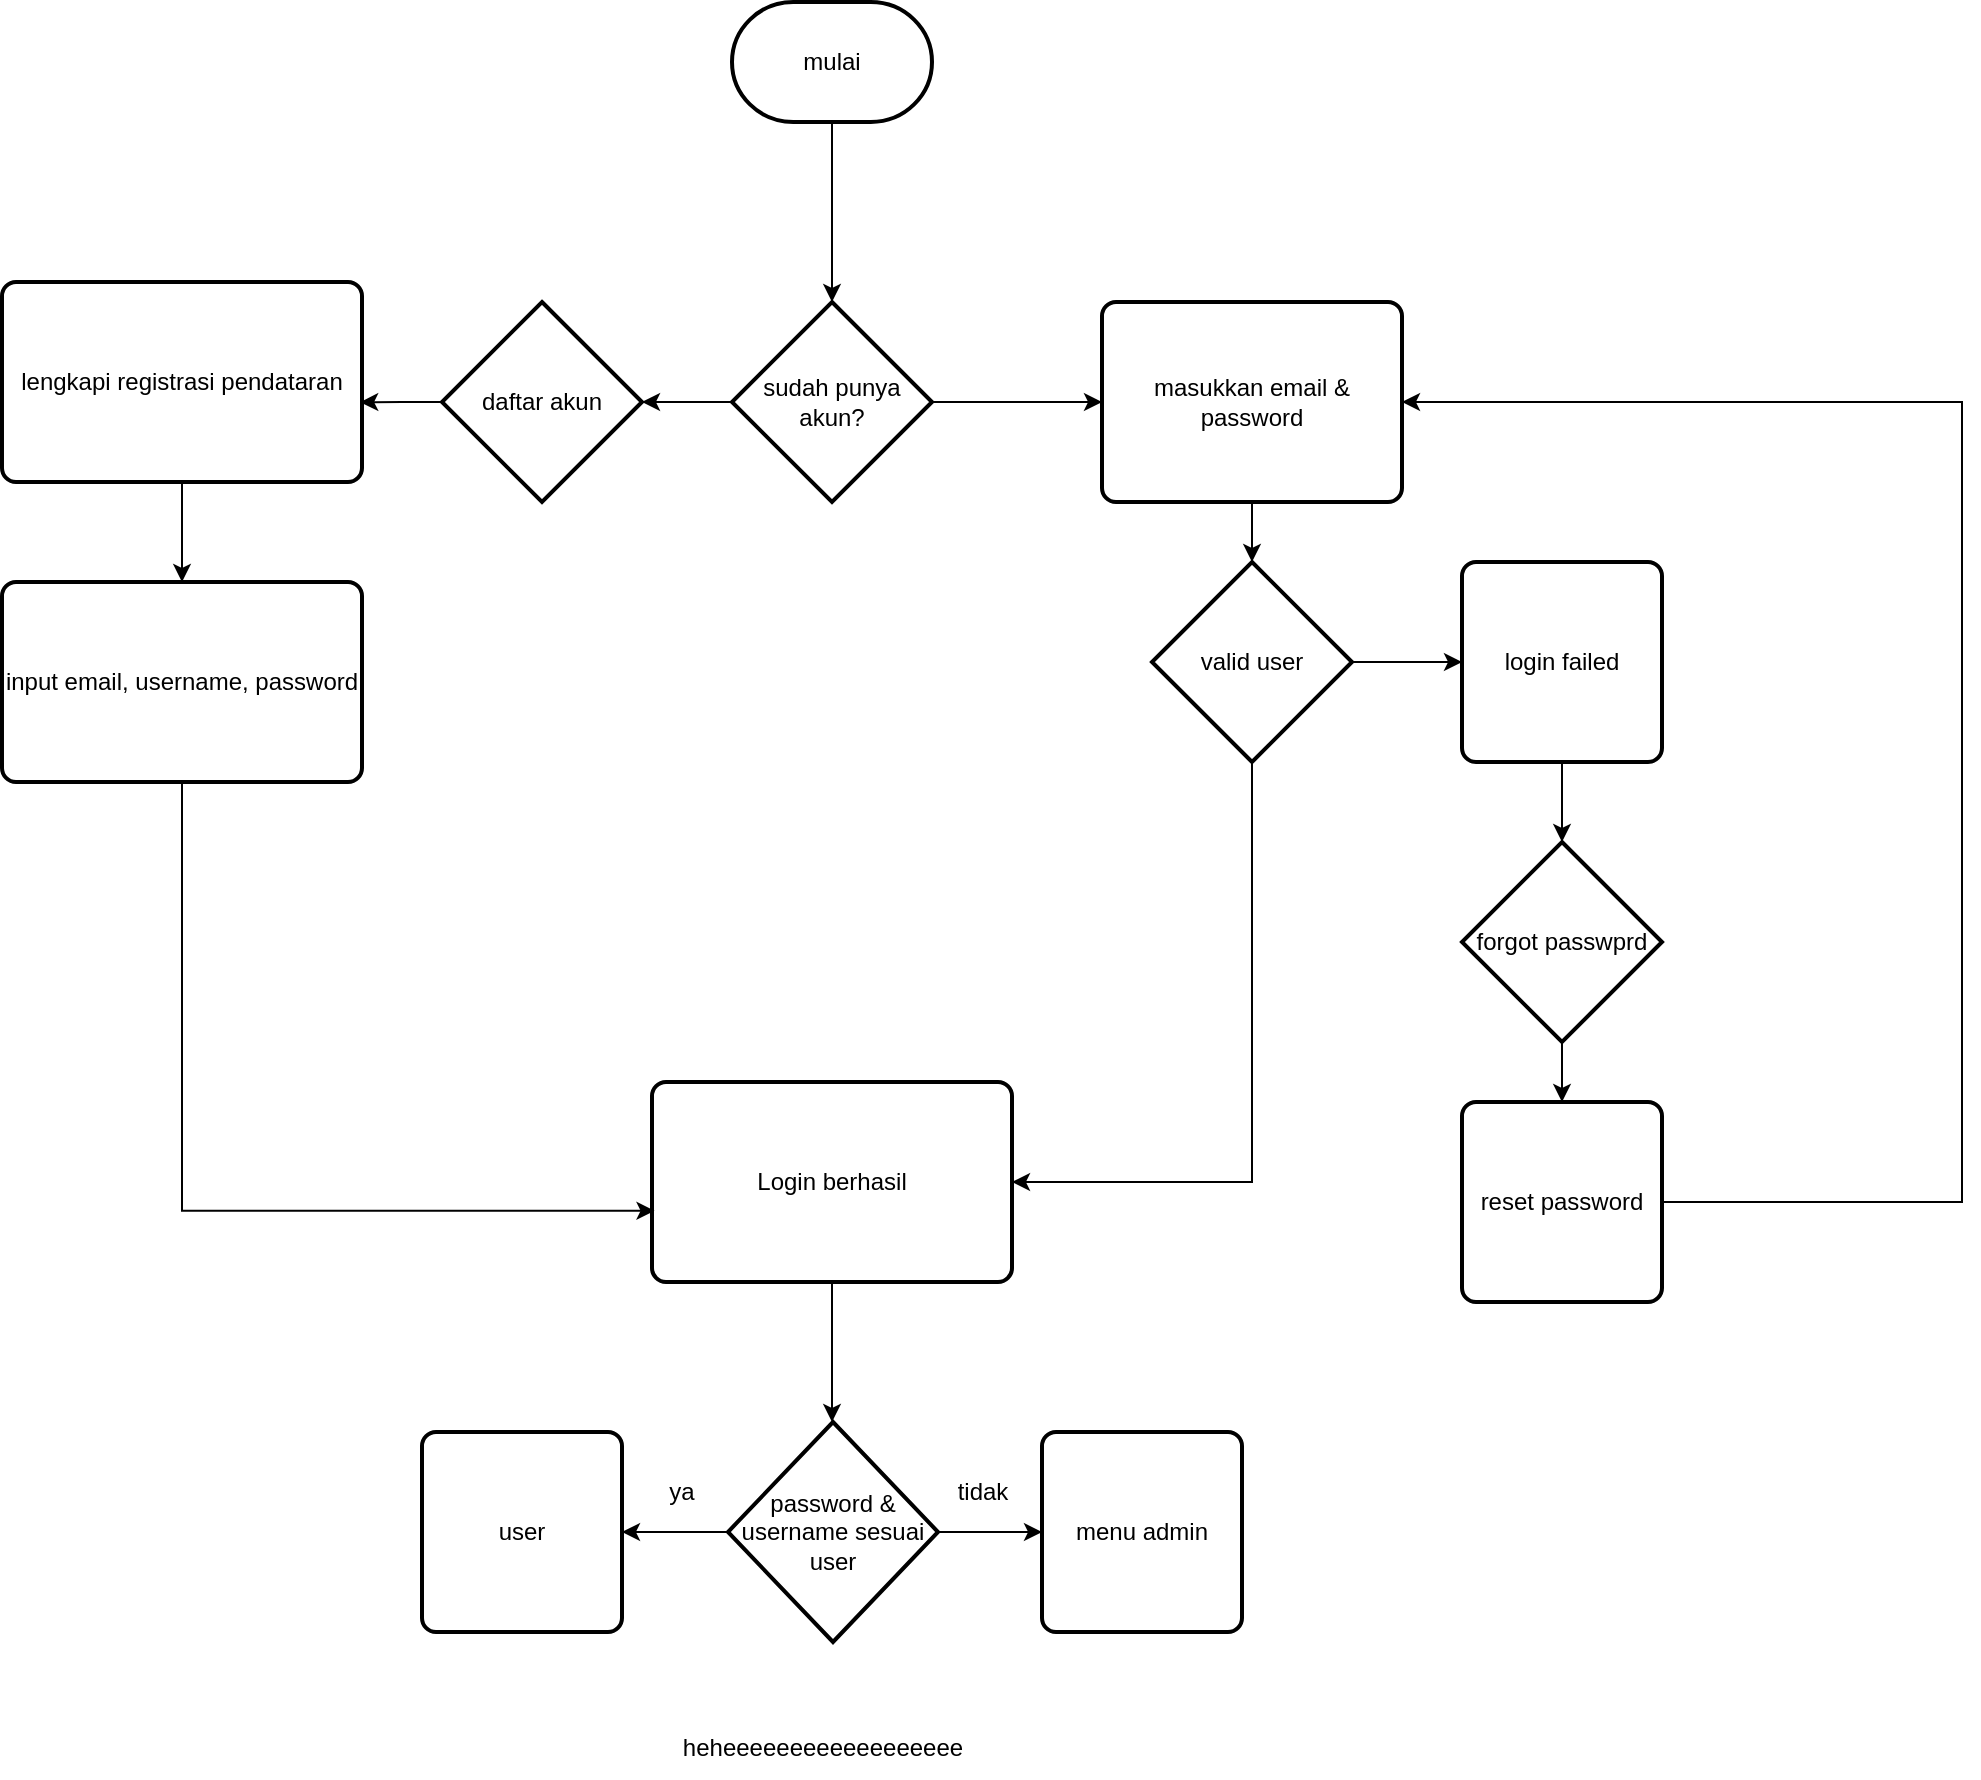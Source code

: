 <mxfile version="22.0.8" type="device">
  <diagram name="Page-1" id="0eEb5xW0O8oonZ0l-c_o">
    <mxGraphModel dx="1508" dy="805" grid="1" gridSize="10" guides="1" tooltips="1" connect="1" arrows="1" fold="1" page="1" pageScale="1" pageWidth="850" pageHeight="1100" math="0" shadow="0">
      <root>
        <mxCell id="0" />
        <mxCell id="1" parent="0" />
        <mxCell id="L3XYujODUy7otGfd9whB-1" value="mulai" style="strokeWidth=2;html=1;shape=mxgraph.flowchart.terminator;whiteSpace=wrap;" vertex="1" parent="1">
          <mxGeometry x="375" y="10" width="100" height="60" as="geometry" />
        </mxCell>
        <mxCell id="L3XYujODUy7otGfd9whB-22" style="edgeStyle=orthogonalEdgeStyle;rounded=0;orthogonalLoop=1;jettySize=auto;html=1;entryX=0;entryY=0.5;entryDx=0;entryDy=0;" edge="1" parent="1" source="L3XYujODUy7otGfd9whB-5" target="L3XYujODUy7otGfd9whB-6">
          <mxGeometry relative="1" as="geometry" />
        </mxCell>
        <mxCell id="L3XYujODUy7otGfd9whB-5" value="sudah punya akun?" style="strokeWidth=2;html=1;shape=mxgraph.flowchart.decision;whiteSpace=wrap;" vertex="1" parent="1">
          <mxGeometry x="375" y="160" width="100" height="100" as="geometry" />
        </mxCell>
        <mxCell id="L3XYujODUy7otGfd9whB-23" style="edgeStyle=orthogonalEdgeStyle;rounded=0;orthogonalLoop=1;jettySize=auto;html=1;" edge="1" parent="1" source="L3XYujODUy7otGfd9whB-6">
          <mxGeometry relative="1" as="geometry">
            <mxPoint x="635" y="290" as="targetPoint" />
          </mxGeometry>
        </mxCell>
        <mxCell id="L3XYujODUy7otGfd9whB-6" value="masukkan email &amp;amp; password" style="rounded=1;whiteSpace=wrap;html=1;absoluteArcSize=1;arcSize=14;strokeWidth=2;" vertex="1" parent="1">
          <mxGeometry x="560" y="160" width="150" height="100" as="geometry" />
        </mxCell>
        <mxCell id="L3XYujODUy7otGfd9whB-8" value="daftar akun" style="strokeWidth=2;html=1;shape=mxgraph.flowchart.decision;whiteSpace=wrap;" vertex="1" parent="1">
          <mxGeometry x="230" y="160" width="100" height="100" as="geometry" />
        </mxCell>
        <mxCell id="L3XYujODUy7otGfd9whB-35" style="edgeStyle=orthogonalEdgeStyle;rounded=0;orthogonalLoop=1;jettySize=auto;html=1;" edge="1" parent="1" source="L3XYujODUy7otGfd9whB-12" target="L3XYujODUy7otGfd9whB-15">
          <mxGeometry relative="1" as="geometry" />
        </mxCell>
        <mxCell id="L3XYujODUy7otGfd9whB-12" value="lengkapi registrasi pendataran" style="rounded=1;whiteSpace=wrap;html=1;absoluteArcSize=1;arcSize=14;strokeWidth=2;" vertex="1" parent="1">
          <mxGeometry x="10" y="150" width="180" height="100" as="geometry" />
        </mxCell>
        <mxCell id="L3XYujODUy7otGfd9whB-15" value="input email, username, password" style="rounded=1;whiteSpace=wrap;html=1;absoluteArcSize=1;arcSize=14;strokeWidth=2;" vertex="1" parent="1">
          <mxGeometry x="10" y="300" width="180" height="100" as="geometry" />
        </mxCell>
        <mxCell id="L3XYujODUy7otGfd9whB-37" style="edgeStyle=orthogonalEdgeStyle;rounded=0;orthogonalLoop=1;jettySize=auto;html=1;entryX=0.5;entryY=0;entryDx=0;entryDy=0;" edge="1" parent="1" source="L3XYujODUy7otGfd9whB-16">
          <mxGeometry relative="1" as="geometry">
            <mxPoint x="425" y="720" as="targetPoint" />
          </mxGeometry>
        </mxCell>
        <mxCell id="L3XYujODUy7otGfd9whB-16" value="Login berhasil" style="rounded=1;whiteSpace=wrap;html=1;absoluteArcSize=1;arcSize=14;strokeWidth=2;" vertex="1" parent="1">
          <mxGeometry x="335" y="550" width="180" height="100" as="geometry" />
        </mxCell>
        <mxCell id="L3XYujODUy7otGfd9whB-24" style="edgeStyle=orthogonalEdgeStyle;rounded=0;orthogonalLoop=1;jettySize=auto;html=1;" edge="1" parent="1" source="L3XYujODUy7otGfd9whB-17" target="L3XYujODUy7otGfd9whB-18">
          <mxGeometry relative="1" as="geometry" />
        </mxCell>
        <mxCell id="L3XYujODUy7otGfd9whB-31" style="edgeStyle=orthogonalEdgeStyle;rounded=0;orthogonalLoop=1;jettySize=auto;html=1;entryX=1;entryY=0.5;entryDx=0;entryDy=0;" edge="1" parent="1" source="L3XYujODUy7otGfd9whB-17" target="L3XYujODUy7otGfd9whB-16">
          <mxGeometry relative="1" as="geometry">
            <mxPoint x="635" y="610" as="targetPoint" />
            <Array as="points">
              <mxPoint x="635" y="600" />
            </Array>
          </mxGeometry>
        </mxCell>
        <mxCell id="L3XYujODUy7otGfd9whB-17" value="valid user" style="strokeWidth=2;html=1;shape=mxgraph.flowchart.decision;whiteSpace=wrap;" vertex="1" parent="1">
          <mxGeometry x="585" y="290" width="100" height="100" as="geometry" />
        </mxCell>
        <mxCell id="L3XYujODUy7otGfd9whB-18" value="login failed" style="rounded=1;whiteSpace=wrap;html=1;absoluteArcSize=1;arcSize=14;strokeWidth=2;" vertex="1" parent="1">
          <mxGeometry x="740" y="290" width="100" height="100" as="geometry" />
        </mxCell>
        <mxCell id="L3XYujODUy7otGfd9whB-26" style="edgeStyle=orthogonalEdgeStyle;rounded=0;orthogonalLoop=1;jettySize=auto;html=1;entryX=0.5;entryY=0;entryDx=0;entryDy=0;" edge="1" parent="1" source="L3XYujODUy7otGfd9whB-19" target="L3XYujODUy7otGfd9whB-20">
          <mxGeometry relative="1" as="geometry" />
        </mxCell>
        <mxCell id="L3XYujODUy7otGfd9whB-19" value="forgot passwprd" style="strokeWidth=2;html=1;shape=mxgraph.flowchart.decision;whiteSpace=wrap;" vertex="1" parent="1">
          <mxGeometry x="740" y="430" width="100" height="100" as="geometry" />
        </mxCell>
        <mxCell id="L3XYujODUy7otGfd9whB-27" style="edgeStyle=orthogonalEdgeStyle;rounded=0;orthogonalLoop=1;jettySize=auto;html=1;entryX=1;entryY=0.5;entryDx=0;entryDy=0;" edge="1" parent="1" source="L3XYujODUy7otGfd9whB-20" target="L3XYujODUy7otGfd9whB-6">
          <mxGeometry relative="1" as="geometry">
            <mxPoint x="980" y="180" as="targetPoint" />
            <Array as="points">
              <mxPoint x="990" y="610" />
              <mxPoint x="990" y="210" />
            </Array>
          </mxGeometry>
        </mxCell>
        <mxCell id="L3XYujODUy7otGfd9whB-20" value="reset password" style="rounded=1;whiteSpace=wrap;html=1;absoluteArcSize=1;arcSize=14;strokeWidth=2;" vertex="1" parent="1">
          <mxGeometry x="740" y="560" width="100" height="100" as="geometry" />
        </mxCell>
        <mxCell id="L3XYujODUy7otGfd9whB-21" style="edgeStyle=orthogonalEdgeStyle;rounded=0;orthogonalLoop=1;jettySize=auto;html=1;entryX=0.5;entryY=0;entryDx=0;entryDy=0;entryPerimeter=0;" edge="1" parent="1" source="L3XYujODUy7otGfd9whB-1" target="L3XYujODUy7otGfd9whB-5">
          <mxGeometry relative="1" as="geometry" />
        </mxCell>
        <mxCell id="L3XYujODUy7otGfd9whB-25" style="edgeStyle=orthogonalEdgeStyle;rounded=0;orthogonalLoop=1;jettySize=auto;html=1;entryX=0.5;entryY=0;entryDx=0;entryDy=0;entryPerimeter=0;" edge="1" parent="1" source="L3XYujODUy7otGfd9whB-18" target="L3XYujODUy7otGfd9whB-19">
          <mxGeometry relative="1" as="geometry" />
        </mxCell>
        <mxCell id="L3XYujODUy7otGfd9whB-30" style="edgeStyle=orthogonalEdgeStyle;rounded=0;orthogonalLoop=1;jettySize=auto;html=1;entryX=0.007;entryY=0.644;entryDx=0;entryDy=0;entryPerimeter=0;" edge="1" parent="1" source="L3XYujODUy7otGfd9whB-15" target="L3XYujODUy7otGfd9whB-16">
          <mxGeometry relative="1" as="geometry">
            <Array as="points">
              <mxPoint x="100" y="614" />
            </Array>
          </mxGeometry>
        </mxCell>
        <mxCell id="L3XYujODUy7otGfd9whB-32" style="edgeStyle=orthogonalEdgeStyle;rounded=0;orthogonalLoop=1;jettySize=auto;html=1;entryX=1;entryY=0.5;entryDx=0;entryDy=0;entryPerimeter=0;" edge="1" parent="1" source="L3XYujODUy7otGfd9whB-5" target="L3XYujODUy7otGfd9whB-8">
          <mxGeometry relative="1" as="geometry" />
        </mxCell>
        <mxCell id="L3XYujODUy7otGfd9whB-34" style="edgeStyle=orthogonalEdgeStyle;rounded=0;orthogonalLoop=1;jettySize=auto;html=1;entryX=0.995;entryY=0.601;entryDx=0;entryDy=0;entryPerimeter=0;" edge="1" parent="1" source="L3XYujODUy7otGfd9whB-8" target="L3XYujODUy7otGfd9whB-12">
          <mxGeometry relative="1" as="geometry" />
        </mxCell>
        <mxCell id="L3XYujODUy7otGfd9whB-41" style="edgeStyle=orthogonalEdgeStyle;rounded=0;orthogonalLoop=1;jettySize=auto;html=1;entryX=0;entryY=0.5;entryDx=0;entryDy=0;" edge="1" parent="1" source="L3XYujODUy7otGfd9whB-38" target="L3XYujODUy7otGfd9whB-40">
          <mxGeometry relative="1" as="geometry" />
        </mxCell>
        <mxCell id="L3XYujODUy7otGfd9whB-42" style="edgeStyle=orthogonalEdgeStyle;rounded=0;orthogonalLoop=1;jettySize=auto;html=1;entryX=1;entryY=0.5;entryDx=0;entryDy=0;" edge="1" parent="1" source="L3XYujODUy7otGfd9whB-38" target="L3XYujODUy7otGfd9whB-39">
          <mxGeometry relative="1" as="geometry" />
        </mxCell>
        <mxCell id="L3XYujODUy7otGfd9whB-38" value="password &amp;amp; username sesuai user" style="strokeWidth=2;html=1;shape=mxgraph.flowchart.decision;whiteSpace=wrap;" vertex="1" parent="1">
          <mxGeometry x="373" y="720" width="105" height="110" as="geometry" />
        </mxCell>
        <mxCell id="L3XYujODUy7otGfd9whB-39" value="user" style="rounded=1;whiteSpace=wrap;html=1;absoluteArcSize=1;arcSize=14;strokeWidth=2;" vertex="1" parent="1">
          <mxGeometry x="220" y="725" width="100" height="100" as="geometry" />
        </mxCell>
        <mxCell id="L3XYujODUy7otGfd9whB-40" value="menu admin" style="rounded=1;whiteSpace=wrap;html=1;absoluteArcSize=1;arcSize=14;strokeWidth=2;" vertex="1" parent="1">
          <mxGeometry x="530" y="725" width="100" height="100" as="geometry" />
        </mxCell>
        <mxCell id="L3XYujODUy7otGfd9whB-43" value="ya" style="text;strokeColor=none;align=center;fillColor=none;html=1;verticalAlign=middle;whiteSpace=wrap;rounded=0;" vertex="1" parent="1">
          <mxGeometry x="320" y="740" width="60" height="30" as="geometry" />
        </mxCell>
        <mxCell id="L3XYujODUy7otGfd9whB-44" value="tidak" style="text;html=1;align=center;verticalAlign=middle;resizable=0;points=[];autosize=1;strokeColor=none;fillColor=none;" vertex="1" parent="1">
          <mxGeometry x="475" y="740" width="50" height="30" as="geometry" />
        </mxCell>
        <mxCell id="L3XYujODUy7otGfd9whB-45" value="heheeeeeeeeeeeeeeeeee" style="text;html=1;align=center;verticalAlign=middle;resizable=0;points=[];autosize=1;strokeColor=none;fillColor=none;" vertex="1" parent="1">
          <mxGeometry x="340" y="868" width="160" height="30" as="geometry" />
        </mxCell>
      </root>
    </mxGraphModel>
  </diagram>
</mxfile>
